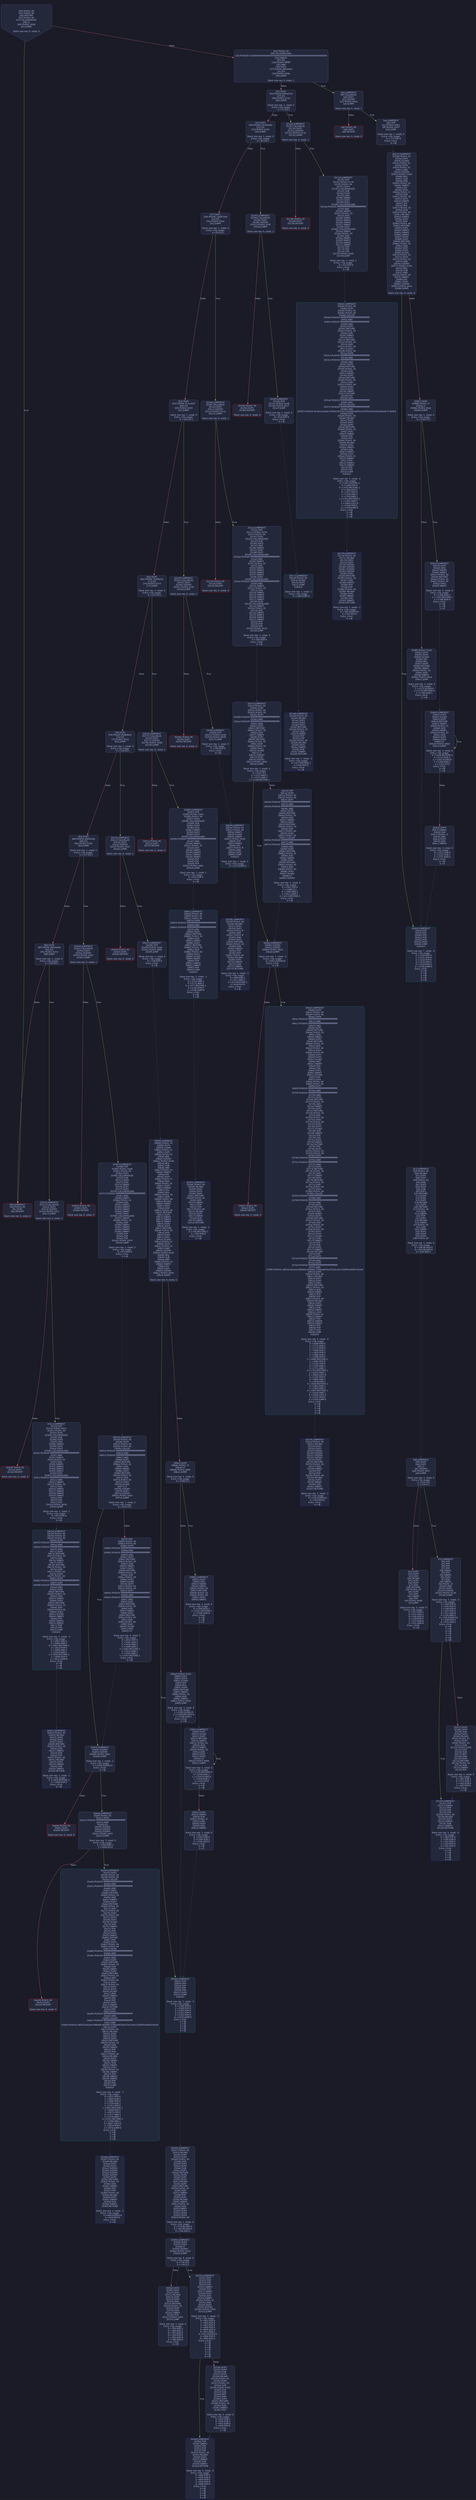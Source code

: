 digraph G {
    node [shape=box, style="filled, rounded", color="#565f89", fontcolor="#c0caf5", fontname="Helvetica", fillcolor="#24283b"];
    edge [color="#414868", fontcolor="#c0caf5", fontname="Helvetica"];
    bgcolor="#1a1b26";
    0 [ label = "[00] PUSH1 80
[02] PUSH1 40
[04] MSTORE
[05] PUSH1 04
[07] CALLDATASIZE
[08] LT
[09] PUSH2 0099
[0c] JUMPI

Stack size req: 0, sizeΔ: 0
" shape = invhouse]
    1 [ label = "[0d] PUSH1 00
[0f] CALLDATALOAD
[10] PUSH29 0100000000000000000000000000000000000000000000000000000000
[2e] SWAP1
[2f] DIV
[30] PUSH4 ffffffff
[35] AND
[36] DUP1
[37] PUSH4 06fdde03
[3c] EQ
[3d] PUSH2 009e
[40] JUMPI

Stack size req: 0, sizeΔ: 1
"]
    2 [ label = "[41] DUP1
[42] PUSH4 095ea7b3
[47] EQ
[48] PUSH2 012e
[4b] JUMPI

Stack size req: 1, sizeΔ: 0
Entry->Op usage:
	0->71:EQ:1
"]
    3 [ label = "[4c] DUP1
[4d] PUSH4 18160ddd
[52] EQ
[53] PUSH2 0193
[56] JUMPI

Stack size req: 1, sizeΔ: 0
Entry->Op usage:
	0->82:EQ:1
"]
    4 [ label = "[57] DUP1
[58] PUSH4 23b872dd
[5d] EQ
[5e] PUSH2 01be
[61] JUMPI

Stack size req: 1, sizeΔ: 0
Entry->Op usage:
	0->93:EQ:1
"]
    5 [ label = "[62] DUP1
[63] PUSH4 313ce567
[68] EQ
[69] PUSH2 0243
[6c] JUMPI

Stack size req: 1, sizeΔ: 0
Entry->Op usage:
	0->104:EQ:1
"]
    6 [ label = "[6d] DUP1
[6e] PUSH4 70a08231
[73] EQ
[74] PUSH2 0274
[77] JUMPI

Stack size req: 1, sizeΔ: 0
Entry->Op usage:
	0->115:EQ:1
"]
    7 [ label = "[78] DUP1
[79] PUSH4 95d89b41
[7e] EQ
[7f] PUSH2 02cb
[82] JUMPI

Stack size req: 1, sizeΔ: 0
Entry->Op usage:
	0->126:EQ:1
"]
    8 [ label = "[83] DUP1
[84] PUSH4 a9059cbb
[89] EQ
[8a] PUSH2 035b
[8d] JUMPI

Stack size req: 1, sizeΔ: 0
Entry->Op usage:
	0->137:EQ:1
"]
    9 [ label = "[8e] DUP1
[8f] PUSH4 dd62ed3e
[94] EQ
[95] PUSH2 03c0
[98] JUMPI

Stack size req: 1, sizeΔ: 0
Entry->Op usage:
	0->148:EQ:1
"]
    10 [ label = "[99] JUMPDEST
[9a] PUSH1 00
[9c] DUP1
[9d] REVERT

Stack size req: 0, sizeΔ: 0
" color = "red"]
    11 [ label = "[9e] JUMPDEST
[9f] CALLVALUE
[a0] DUP1
[a1] ISZERO
[a2] PUSH2 00aa
[a5] JUMPI

Stack size req: 0, sizeΔ: 1
"]
    12 [ label = "[a6] PUSH1 00
[a8] DUP1
[a9] REVERT

Stack size req: 0, sizeΔ: 0
" color = "red"]
    13 [ label = "[aa] JUMPDEST
[ab] POP
[ac] PUSH2 00b3
[af] PUSH2 0437
[b2] JUMP

Stack size req: 1, sizeΔ: 0
Entry->Op usage:
	0->171:POP:0
Entry->Exit:
	0->😵
"]
    14 [ label = "[b3] JUMPDEST
[b4] PUSH1 40
[b6] MLOAD
[b7] DUP1
[b8] DUP1
[b9] PUSH1 20
[bb] ADD
[bc] DUP3
[bd] DUP2
[be] SUB
[bf] DUP3
[c0] MSTORE
[c1] DUP4
[c2] DUP2
[c3] DUP2
[c4] MLOAD
[c5] DUP2
[c6] MSTORE
[c7] PUSH1 20
[c9] ADD
[ca] SWAP2
[cb] POP
[cc] DUP1
[cd] MLOAD
[ce] SWAP1
[cf] PUSH1 20
[d1] ADD
[d2] SWAP1
[d3] DUP1
[d4] DUP4
[d5] DUP4
[d6] PUSH1 00

Stack size req: 1, sizeΔ: 9
Entry->Op usage:
	0->196:MLOAD:0
	0->205:MLOAD:0
	0->209:ADD:1
"]
    15 [ label = "[d8] JUMPDEST
[d9] DUP4
[da] DUP2
[db] LT
[dc] ISZERO
[dd] PUSH2 00f3
[e0] JUMPI

Stack size req: 4, sizeΔ: 0
Entry->Op usage:
	0->219:LT:0
	3->219:LT:1
"]
    16 [ label = "[e1] DUP1
[e2] DUP3
[e3] ADD
[e4] MLOAD
[e5] DUP2
[e6] DUP5
[e7] ADD
[e8] MSTORE
[e9] PUSH1 20
[eb] DUP2
[ec] ADD
[ed] SWAP1
[ee] POP
[ef] PUSH2 00d8
[f2] JUMP

Stack size req: 3, sizeΔ: 0
Entry->Op usage:
	0->227:ADD:1
	0->231:ADD:1
	0->236:ADD:0
	0->238:POP:0
	1->227:ADD:0
	2->231:ADD:0
Entry->Exit:
	0->😵
"]
    17 [ label = "[f3] JUMPDEST
[f4] POP
[f5] POP
[f6] POP
[f7] POP
[f8] SWAP1
[f9] POP
[fa] SWAP1
[fb] DUP2
[fc] ADD
[fd] SWAP1
[fe] PUSH1 1f
[0100] AND
[0101] DUP1
[0102] ISZERO
[0103] PUSH2 0120
[0106] JUMPI

Stack size req: 7, sizeΔ: -5
Entry->Op usage:
	0->244:POP:0
	1->245:POP:0
	2->246:POP:0
	3->247:POP:0
	4->252:ADD:0
	4->256:AND:1
	4->258:ISZERO:0
	5->249:POP:0
	6->252:ADD:1
Entry->Exit:
	0->😵
	1->😵
	2->😵
	3->😵
	4->0
	5->😵
	6->😵
"]
    18 [ label = "[0107] DUP1
[0108] DUP3
[0109] SUB
[010a] DUP1
[010b] MLOAD
[010c] PUSH1 01
[010e] DUP4
[010f] PUSH1 20
[0111] SUB
[0112] PUSH2 0100
[0115] EXP
[0116] SUB
[0117] NOT
[0118] AND
[0119] DUP2
[011a] MSTORE
[011b] PUSH1 20
[011d] ADD
[011e] SWAP2
[011f] POP

Stack size req: 2, sizeΔ: 0
Entry->Op usage:
	0->265:SUB:1
	0->273:SUB:1
	1->265:SUB:0
	1->287:POP:0
Entry->Exit:
	1->😵
"]
    19 [ label = "[0120] JUMPDEST
[0121] POP
[0122] SWAP3
[0123] POP
[0124] POP
[0125] POP
[0126] PUSH1 40
[0128] MLOAD
[0129] DUP1
[012a] SWAP2
[012b] SUB
[012c] SWAP1
[012d] RETURN

Stack size req: 5, sizeΔ: -5
Entry->Op usage:
	0->289:POP:0
	1->299:SUB:0
	2->292:POP:0
	3->293:POP:0
	4->291:POP:0
Entry->Exit:
	0->😵
	1->😵
	2->😵
	3->😵
	4->😵
" color = "darkblue"]
    20 [ label = "[012e] JUMPDEST
[012f] CALLVALUE
[0130] DUP1
[0131] ISZERO
[0132] PUSH2 013a
[0135] JUMPI

Stack size req: 0, sizeΔ: 1
"]
    21 [ label = "[0136] PUSH1 00
[0138] DUP1
[0139] REVERT

Stack size req: 0, sizeΔ: 0
" color = "red"]
    22 [ label = "[013a] JUMPDEST
[013b] POP
[013c] PUSH2 0179
[013f] PUSH1 04
[0141] DUP1
[0142] CALLDATASIZE
[0143] SUB
[0144] DUP2
[0145] ADD
[0146] SWAP1
[0147] DUP1
[0148] DUP1
[0149] CALLDATALOAD
[014a] PUSH20 ffffffffffffffffffffffffffffffffffffffff
[015f] AND
[0160] SWAP1
[0161] PUSH1 20
[0163] ADD
[0164] SWAP1
[0165] SWAP3
[0166] SWAP2
[0167] SWAP1
[0168] DUP1
[0169] CALLDATALOAD
[016a] SWAP1
[016b] PUSH1 20
[016d] ADD
[016e] SWAP1
[016f] SWAP3
[0170] SWAP2
[0171] SWAP1
[0172] POP
[0173] POP
[0174] POP
[0175] PUSH2 04d5
[0178] JUMP

Stack size req: 1, sizeΔ: 2
Entry->Op usage:
	0->315:POP:0
Entry->Exit:
	0->😵
"]
    23 [ label = "[0179] JUMPDEST
[017a] PUSH1 40
[017c] MLOAD
[017d] DUP1
[017e] DUP3
[017f] ISZERO
[0180] ISZERO
[0181] ISZERO
[0182] ISZERO
[0183] DUP2
[0184] MSTORE
[0185] PUSH1 20
[0187] ADD
[0188] SWAP2
[0189] POP
[018a] POP
[018b] PUSH1 40
[018d] MLOAD
[018e] DUP1
[018f] SWAP2
[0190] SUB
[0191] SWAP1
[0192] RETURN

Stack size req: 1, sizeΔ: -1
Entry->Op usage:
	0->383:ISZERO:0
	0->393:POP:0
Entry->Exit:
	0->😵
" color = "darkblue"]
    24 [ label = "[0193] JUMPDEST
[0194] CALLVALUE
[0195] DUP1
[0196] ISZERO
[0197] PUSH2 019f
[019a] JUMPI

Stack size req: 0, sizeΔ: 1
"]
    25 [ label = "[019b] PUSH1 00
[019d] DUP1
[019e] REVERT

Stack size req: 0, sizeΔ: 0
" color = "red"]
    26 [ label = "[019f] JUMPDEST
[01a0] POP
[01a1] PUSH2 01a8
[01a4] PUSH2 05c7
[01a7] JUMP

Stack size req: 1, sizeΔ: 0
Entry->Op usage:
	0->416:POP:0
Entry->Exit:
	0->😵
"]
    27 [ label = "[01a8] JUMPDEST
[01a9] PUSH1 40
[01ab] MLOAD
[01ac] DUP1
[01ad] DUP3
[01ae] DUP2
[01af] MSTORE
[01b0] PUSH1 20
[01b2] ADD
[01b3] SWAP2
[01b4] POP
[01b5] POP
[01b6] PUSH1 40
[01b8] MLOAD
[01b9] DUP1
[01ba] SWAP2
[01bb] SUB
[01bc] SWAP1
[01bd] RETURN

Stack size req: 1, sizeΔ: -1
Entry->Op usage:
	0->431:MSTORE:1
	0->436:POP:0
Entry->Exit:
	0->😵
" color = "darkblue"]
    28 [ label = "[01be] JUMPDEST
[01bf] CALLVALUE
[01c0] DUP1
[01c1] ISZERO
[01c2] PUSH2 01ca
[01c5] JUMPI

Stack size req: 0, sizeΔ: 1
"]
    29 [ label = "[01c6] PUSH1 00
[01c8] DUP1
[01c9] REVERT

Stack size req: 0, sizeΔ: 0
" color = "red"]
    30 [ label = "[01ca] JUMPDEST
[01cb] POP
[01cc] PUSH2 0229
[01cf] PUSH1 04
[01d1] DUP1
[01d2] CALLDATASIZE
[01d3] SUB
[01d4] DUP2
[01d5] ADD
[01d6] SWAP1
[01d7] DUP1
[01d8] DUP1
[01d9] CALLDATALOAD
[01da] PUSH20 ffffffffffffffffffffffffffffffffffffffff
[01ef] AND
[01f0] SWAP1
[01f1] PUSH1 20
[01f3] ADD
[01f4] SWAP1
[01f5] SWAP3
[01f6] SWAP2
[01f7] SWAP1
[01f8] DUP1
[01f9] CALLDATALOAD
[01fa] PUSH20 ffffffffffffffffffffffffffffffffffffffff
[020f] AND
[0210] SWAP1
[0211] PUSH1 20
[0213] ADD
[0214] SWAP1
[0215] SWAP3
[0216] SWAP2
[0217] SWAP1
[0218] DUP1
[0219] CALLDATALOAD
[021a] SWAP1
[021b] PUSH1 20
[021d] ADD
[021e] SWAP1
[021f] SWAP3
[0220] SWAP2
[0221] SWAP1
[0222] POP
[0223] POP
[0224] POP
[0225] PUSH2 05cd
[0228] JUMP

Stack size req: 1, sizeΔ: 3
Entry->Op usage:
	0->459:POP:0
Entry->Exit:
	0->😵
"]
    31 [ label = "[0229] JUMPDEST
[022a] PUSH1 40
[022c] MLOAD
[022d] DUP1
[022e] DUP3
[022f] ISZERO
[0230] ISZERO
[0231] ISZERO
[0232] ISZERO
[0233] DUP2
[0234] MSTORE
[0235] PUSH1 20
[0237] ADD
[0238] SWAP2
[0239] POP
[023a] POP
[023b] PUSH1 40
[023d] MLOAD
[023e] DUP1
[023f] SWAP2
[0240] SUB
[0241] SWAP1
[0242] RETURN

Stack size req: 1, sizeΔ: -1
Entry->Op usage:
	0->559:ISZERO:0
	0->569:POP:0
Entry->Exit:
	0->😵
" color = "darkblue"]
    32 [ label = "[0243] JUMPDEST
[0244] CALLVALUE
[0245] DUP1
[0246] ISZERO
[0247] PUSH2 024f
[024a] JUMPI

Stack size req: 0, sizeΔ: 1
"]
    33 [ label = "[024b] PUSH1 00
[024d] DUP1
[024e] REVERT

Stack size req: 0, sizeΔ: 0
" color = "red"]
    34 [ label = "[024f] JUMPDEST
[0250] POP
[0251] PUSH2 0258
[0254] PUSH2 0839
[0257] JUMP

Stack size req: 1, sizeΔ: 0
Entry->Op usage:
	0->592:POP:0
Entry->Exit:
	0->😵
"]
    35 [ label = "[0258] JUMPDEST
[0259] PUSH1 40
[025b] MLOAD
[025c] DUP1
[025d] DUP3
[025e] PUSH1 ff
[0260] AND
[0261] PUSH1 ff
[0263] AND
[0264] DUP2
[0265] MSTORE
[0266] PUSH1 20
[0268] ADD
[0269] SWAP2
[026a] POP
[026b] POP
[026c] PUSH1 40
[026e] MLOAD
[026f] DUP1
[0270] SWAP2
[0271] SUB
[0272] SWAP1
[0273] RETURN

Stack size req: 1, sizeΔ: -1
Entry->Op usage:
	0->608:AND:1
	0->611:AND:1
	0->613:MSTORE:1
	0->618:POP:0
Entry->Exit:
	0->😵
" color = "darkblue"]
    36 [ label = "[0274] JUMPDEST
[0275] CALLVALUE
[0276] DUP1
[0277] ISZERO
[0278] PUSH2 0280
[027b] JUMPI

Stack size req: 0, sizeΔ: 1
"]
    37 [ label = "[027c] PUSH1 00
[027e] DUP1
[027f] REVERT

Stack size req: 0, sizeΔ: 0
" color = "red"]
    38 [ label = "[0280] JUMPDEST
[0281] POP
[0282] PUSH2 02b5
[0285] PUSH1 04
[0287] DUP1
[0288] CALLDATASIZE
[0289] SUB
[028a] DUP2
[028b] ADD
[028c] SWAP1
[028d] DUP1
[028e] DUP1
[028f] CALLDATALOAD
[0290] PUSH20 ffffffffffffffffffffffffffffffffffffffff
[02a5] AND
[02a6] SWAP1
[02a7] PUSH1 20
[02a9] ADD
[02aa] SWAP1
[02ab] SWAP3
[02ac] SWAP2
[02ad] SWAP1
[02ae] POP
[02af] POP
[02b0] POP
[02b1] PUSH2 084c
[02b4] JUMP

Stack size req: 1, sizeΔ: 1
Entry->Op usage:
	0->641:POP:0
Entry->Exit:
	0->😵
"]
    39 [ label = "[02b5] JUMPDEST
[02b6] PUSH1 40
[02b8] MLOAD
[02b9] DUP1
[02ba] DUP3
[02bb] DUP2
[02bc] MSTORE
[02bd] PUSH1 20
[02bf] ADD
[02c0] SWAP2
[02c1] POP
[02c2] POP
[02c3] PUSH1 40
[02c5] MLOAD
[02c6] DUP1
[02c7] SWAP2
[02c8] SUB
[02c9] SWAP1
[02ca] RETURN

Stack size req: 1, sizeΔ: -1
Entry->Op usage:
	0->700:MSTORE:1
	0->705:POP:0
Entry->Exit:
	0->😵
" color = "darkblue"]
    40 [ label = "[02cb] JUMPDEST
[02cc] CALLVALUE
[02cd] DUP1
[02ce] ISZERO
[02cf] PUSH2 02d7
[02d2] JUMPI

Stack size req: 0, sizeΔ: 1
"]
    41 [ label = "[02d3] PUSH1 00
[02d5] DUP1
[02d6] REVERT

Stack size req: 0, sizeΔ: 0
" color = "red"]
    42 [ label = "[02d7] JUMPDEST
[02d8] POP
[02d9] PUSH2 02e0
[02dc] PUSH2 0895
[02df] JUMP

Stack size req: 1, sizeΔ: 0
Entry->Op usage:
	0->728:POP:0
Entry->Exit:
	0->😵
"]
    43 [ label = "[02e0] JUMPDEST
[02e1] PUSH1 40
[02e3] MLOAD
[02e4] DUP1
[02e5] DUP1
[02e6] PUSH1 20
[02e8] ADD
[02e9] DUP3
[02ea] DUP2
[02eb] SUB
[02ec] DUP3
[02ed] MSTORE
[02ee] DUP4
[02ef] DUP2
[02f0] DUP2
[02f1] MLOAD
[02f2] DUP2
[02f3] MSTORE
[02f4] PUSH1 20
[02f6] ADD
[02f7] SWAP2
[02f8] POP
[02f9] DUP1
[02fa] MLOAD
[02fb] SWAP1
[02fc] PUSH1 20
[02fe] ADD
[02ff] SWAP1
[0300] DUP1
[0301] DUP4
[0302] DUP4
[0303] PUSH1 00

Stack size req: 1, sizeΔ: 9
Entry->Op usage:
	0->753:MLOAD:0
	0->762:MLOAD:0
	0->766:ADD:1
"]
    44 [ label = "[0305] JUMPDEST
[0306] DUP4
[0307] DUP2
[0308] LT
[0309] ISZERO
[030a] PUSH2 0320
[030d] JUMPI

Stack size req: 4, sizeΔ: 0
Entry->Op usage:
	0->776:LT:0
	3->776:LT:1
"]
    45 [ label = "[030e] DUP1
[030f] DUP3
[0310] ADD
[0311] MLOAD
[0312] DUP2
[0313] DUP5
[0314] ADD
[0315] MSTORE
[0316] PUSH1 20
[0318] DUP2
[0319] ADD
[031a] SWAP1
[031b] POP
[031c] PUSH2 0305
[031f] JUMP

Stack size req: 3, sizeΔ: 0
Entry->Op usage:
	0->784:ADD:1
	0->788:ADD:1
	0->793:ADD:0
	0->795:POP:0
	1->784:ADD:0
	2->788:ADD:0
Entry->Exit:
	0->😵
"]
    46 [ label = "[0320] JUMPDEST
[0321] POP
[0322] POP
[0323] POP
[0324] POP
[0325] SWAP1
[0326] POP
[0327] SWAP1
[0328] DUP2
[0329] ADD
[032a] SWAP1
[032b] PUSH1 1f
[032d] AND
[032e] DUP1
[032f] ISZERO
[0330] PUSH2 034d
[0333] JUMPI

Stack size req: 7, sizeΔ: -5
Entry->Op usage:
	0->801:POP:0
	1->802:POP:0
	2->803:POP:0
	3->804:POP:0
	4->809:ADD:0
	4->813:AND:1
	4->815:ISZERO:0
	5->806:POP:0
	6->809:ADD:1
Entry->Exit:
	0->😵
	1->😵
	2->😵
	3->😵
	4->0
	5->😵
	6->😵
"]
    47 [ label = "[0334] DUP1
[0335] DUP3
[0336] SUB
[0337] DUP1
[0338] MLOAD
[0339] PUSH1 01
[033b] DUP4
[033c] PUSH1 20
[033e] SUB
[033f] PUSH2 0100
[0342] EXP
[0343] SUB
[0344] NOT
[0345] AND
[0346] DUP2
[0347] MSTORE
[0348] PUSH1 20
[034a] ADD
[034b] SWAP2
[034c] POP

Stack size req: 2, sizeΔ: 0
Entry->Op usage:
	0->822:SUB:1
	0->830:SUB:1
	1->822:SUB:0
	1->844:POP:0
Entry->Exit:
	1->😵
"]
    48 [ label = "[034d] JUMPDEST
[034e] POP
[034f] SWAP3
[0350] POP
[0351] POP
[0352] POP
[0353] PUSH1 40
[0355] MLOAD
[0356] DUP1
[0357] SWAP2
[0358] SUB
[0359] SWAP1
[035a] RETURN

Stack size req: 5, sizeΔ: -5
Entry->Op usage:
	0->846:POP:0
	1->856:SUB:0
	2->849:POP:0
	3->850:POP:0
	4->848:POP:0
Entry->Exit:
	0->😵
	1->😵
	2->😵
	3->😵
	4->😵
" color = "darkblue"]
    49 [ label = "[035b] JUMPDEST
[035c] CALLVALUE
[035d] DUP1
[035e] ISZERO
[035f] PUSH2 0367
[0362] JUMPI

Stack size req: 0, sizeΔ: 1
"]
    50 [ label = "[0363] PUSH1 00
[0365] DUP1
[0366] REVERT

Stack size req: 0, sizeΔ: 0
" color = "red"]
    51 [ label = "[0367] JUMPDEST
[0368] POP
[0369] PUSH2 03a6
[036c] PUSH1 04
[036e] DUP1
[036f] CALLDATASIZE
[0370] SUB
[0371] DUP2
[0372] ADD
[0373] SWAP1
[0374] DUP1
[0375] DUP1
[0376] CALLDATALOAD
[0377] PUSH20 ffffffffffffffffffffffffffffffffffffffff
[038c] AND
[038d] SWAP1
[038e] PUSH1 20
[0390] ADD
[0391] SWAP1
[0392] SWAP3
[0393] SWAP2
[0394] SWAP1
[0395] DUP1
[0396] CALLDATALOAD
[0397] SWAP1
[0398] PUSH1 20
[039a] ADD
[039b] SWAP1
[039c] SWAP3
[039d] SWAP2
[039e] SWAP1
[039f] POP
[03a0] POP
[03a1] POP
[03a2] PUSH2 0933
[03a5] JUMP

Stack size req: 1, sizeΔ: 2
Entry->Op usage:
	0->872:POP:0
Entry->Exit:
	0->😵
"]
    52 [ label = "[03a6] JUMPDEST
[03a7] PUSH1 40
[03a9] MLOAD
[03aa] DUP1
[03ab] DUP3
[03ac] ISZERO
[03ad] ISZERO
[03ae] ISZERO
[03af] ISZERO
[03b0] DUP2
[03b1] MSTORE
[03b2] PUSH1 20
[03b4] ADD
[03b5] SWAP2
[03b6] POP
[03b7] POP
[03b8] PUSH1 40
[03ba] MLOAD
[03bb] DUP1
[03bc] SWAP2
[03bd] SUB
[03be] SWAP1
[03bf] RETURN

Stack size req: 1, sizeΔ: -1
Entry->Op usage:
	0->940:ISZERO:0
	0->950:POP:0
Entry->Exit:
	0->😵
" color = "darkblue"]
    53 [ label = "[03c0] JUMPDEST
[03c1] CALLVALUE
[03c2] DUP1
[03c3] ISZERO
[03c4] PUSH2 03cc
[03c7] JUMPI

Stack size req: 0, sizeΔ: 1
"]
    54 [ label = "[03c8] PUSH1 00
[03ca] DUP1
[03cb] REVERT

Stack size req: 0, sizeΔ: 0
" color = "red"]
    55 [ label = "[03cc] JUMPDEST
[03cd] POP
[03ce] PUSH2 0421
[03d1] PUSH1 04
[03d3] DUP1
[03d4] CALLDATASIZE
[03d5] SUB
[03d6] DUP2
[03d7] ADD
[03d8] SWAP1
[03d9] DUP1
[03da] DUP1
[03db] CALLDATALOAD
[03dc] PUSH20 ffffffffffffffffffffffffffffffffffffffff
[03f1] AND
[03f2] SWAP1
[03f3] PUSH1 20
[03f5] ADD
[03f6] SWAP1
[03f7] SWAP3
[03f8] SWAP2
[03f9] SWAP1
[03fa] DUP1
[03fb] CALLDATALOAD
[03fc] PUSH20 ffffffffffffffffffffffffffffffffffffffff
[0411] AND
[0412] SWAP1
[0413] PUSH1 20
[0415] ADD
[0416] SWAP1
[0417] SWAP3
[0418] SWAP2
[0419] SWAP1
[041a] POP
[041b] POP
[041c] POP
[041d] PUSH2 0b3d
[0420] JUMP

Stack size req: 1, sizeΔ: 2
Entry->Op usage:
	0->973:POP:0
Entry->Exit:
	0->😵
"]
    56 [ label = "[0421] JUMPDEST
[0422] PUSH1 40
[0424] MLOAD
[0425] DUP1
[0426] DUP3
[0427] DUP2
[0428] MSTORE
[0429] PUSH1 20
[042b] ADD
[042c] SWAP2
[042d] POP
[042e] POP
[042f] PUSH1 40
[0431] MLOAD
[0432] DUP1
[0433] SWAP2
[0434] SUB
[0435] SWAP1
[0436] RETURN

Stack size req: 1, sizeΔ: -1
Entry->Op usage:
	0->1064:MSTORE:1
	0->1069:POP:0
Entry->Exit:
	0->😵
" color = "darkblue"]
    57 [ label = "[0437] JUMPDEST
[0438] PUSH1 01
[043a] DUP1
[043b] SLOAD
[043c] PUSH1 01
[043e] DUP2
[043f] PUSH1 01
[0441] AND
[0442] ISZERO
[0443] PUSH2 0100
[0446] MUL
[0447] SUB
[0448] AND
[0449] PUSH1 02
[044b] SWAP1
[044c] DIV
[044d] DUP1
[044e] PUSH1 1f
[0450] ADD
[0451] PUSH1 20
[0453] DUP1
[0454] SWAP2
[0455] DIV
[0456] MUL
[0457] PUSH1 20
[0459] ADD
[045a] PUSH1 40
[045c] MLOAD
[045d] SWAP1
[045e] DUP2
[045f] ADD
[0460] PUSH1 40
[0462] MSTORE
[0463] DUP1
[0464] SWAP3
[0465] SWAP2
[0466] SWAP1
[0467] DUP2
[0468] DUP2
[0469] MSTORE
[046a] PUSH1 20
[046c] ADD
[046d] DUP3
[046e] DUP1
[046f] SLOAD
[0470] PUSH1 01
[0472] DUP2
[0473] PUSH1 01
[0475] AND
[0476] ISZERO
[0477] PUSH2 0100
[047a] MUL
[047b] SUB
[047c] AND
[047d] PUSH1 02
[047f] SWAP1
[0480] DIV
[0481] DUP1
[0482] ISZERO
[0483] PUSH2 04cd
[0486] JUMPI

Stack size req: 0, sizeΔ: 6
"]
    58 [ label = "[0487] DUP1
[0488] PUSH1 1f
[048a] LT
[048b] PUSH2 04a2
[048e] JUMPI

Stack size req: 1, sizeΔ: 0
Entry->Op usage:
	0->1162:LT:1
"]
    59 [ label = "[048f] PUSH2 0100
[0492] DUP1
[0493] DUP4
[0494] SLOAD
[0495] DIV
[0496] MUL
[0497] DUP4
[0498] MSTORE
[0499] SWAP2
[049a] PUSH1 20
[049c] ADD
[049d] SWAP2
[049e] PUSH2 04cd
[04a1] JUMP

Stack size req: 3, sizeΔ: 0
Entry->Op usage:
	1->1172:SLOAD:0
	2->1176:MSTORE:0
	2->1180:ADD:1
Entry->Exit:
	2->😵
"]
    60 [ label = "[04a2] JUMPDEST
[04a3] DUP3
[04a4] ADD
[04a5] SWAP2
[04a6] SWAP1
[04a7] PUSH1 00
[04a9] MSTORE
[04aa] PUSH1 20
[04ac] PUSH1 00
[04ae] SHA3
[04af] SWAP1

Stack size req: 3, sizeΔ: 0
Entry->Op usage:
	0->1188:ADD:1
	1->1193:MSTORE:1
	2->1188:ADD:0
Entry->Exit:
	0->😵
	1->😵
	2->0
"]
    61 [ label = "[04b0] JUMPDEST
[04b1] DUP2
[04b2] SLOAD
[04b3] DUP2
[04b4] MSTORE
[04b5] SWAP1
[04b6] PUSH1 01
[04b8] ADD
[04b9] SWAP1
[04ba] PUSH1 20
[04bc] ADD
[04bd] DUP1
[04be] DUP4
[04bf] GT
[04c0] PUSH2 04b0
[04c3] JUMPI

Stack size req: 3, sizeΔ: 0
Entry->Op usage:
	0->1204:MSTORE:0
	0->1212:ADD:1
	1->1202:SLOAD:0
	1->1208:ADD:1
	2->1215:GT:0
Entry->Exit:
	0->😵
	1->😵
"]
    62 [ label = "[04c4] DUP3
[04c5] SWAP1
[04c6] SUB
[04c7] PUSH1 1f
[04c9] AND
[04ca] DUP3
[04cb] ADD
[04cc] SWAP2

Stack size req: 3, sizeΔ: 0
Entry->Op usage:
	0->1222:SUB:0
	2->1222:SUB:1
	2->1227:ADD:0
Entry->Exit:
	0->😵
	2->0
"]
    63 [ label = "[04cd] JUMPDEST
[04ce] POP
[04cf] POP
[04d0] POP
[04d1] POP
[04d2] POP
[04d3] DUP2
[04d4] JUMP
Indirect!

Stack size req: 7, sizeΔ: -5
Entry->Op usage:
	0->1230:POP:0
	1->1231:POP:0
	2->1232:POP:0
	3->1233:POP:0
	4->1234:POP:0
	6->1236:JUMP:0
Entry->Exit:
	0->😵
	1->😵
	2->😵
	3->😵
	4->😵
" color = "teal"]
    64 [ label = "[04d5] JUMPDEST
[04d6] PUSH1 00
[04d8] DUP2
[04d9] PUSH1 05
[04db] PUSH1 00
[04dd] CALLER
[04de] PUSH20 ffffffffffffffffffffffffffffffffffffffff
[04f3] AND
[04f4] PUSH20 ffffffffffffffffffffffffffffffffffffffff
[0509] AND
[050a] DUP2
[050b] MSTORE
[050c] PUSH1 20
[050e] ADD
[050f] SWAP1
[0510] DUP2
[0511] MSTORE
[0512] PUSH1 20
[0514] ADD
[0515] PUSH1 00
[0517] SHA3
[0518] PUSH1 00
[051a] DUP6
[051b] PUSH20 ffffffffffffffffffffffffffffffffffffffff
[0530] AND
[0531] PUSH20 ffffffffffffffffffffffffffffffffffffffff
[0546] AND
[0547] DUP2
[0548] MSTORE
[0549] PUSH1 20
[054b] ADD
[054c] SWAP1
[054d] DUP2
[054e] MSTORE
[054f] PUSH1 20
[0551] ADD
[0552] PUSH1 00
[0554] SHA3
[0555] DUP2
[0556] SWAP1
[0557] SSTORE
[0558] POP
[0559] DUP3
[055a] PUSH20 ffffffffffffffffffffffffffffffffffffffff
[056f] AND
[0570] CALLER
[0571] PUSH20 ffffffffffffffffffffffffffffffffffffffff
[0586] AND
[0587] PUSH32 8c5be1e5ebec7d5bd14f71427d1e84f3dd0314c0f7b2291e5b200ac8c7c3b925
[05a8] DUP5
[05a9] PUSH1 40
[05ab] MLOAD
[05ac] DUP1
[05ad] DUP3
[05ae] DUP2
[05af] MSTORE
[05b0] PUSH1 20
[05b2] ADD
[05b3] SWAP2
[05b4] POP
[05b5] POP
[05b6] PUSH1 40
[05b8] MLOAD
[05b9] DUP1
[05ba] SWAP2
[05bb] SUB
[05bc] SWAP1
[05bd] LOG3
[05be] PUSH1 01
[05c0] SWAP1
[05c1] POP
[05c2] SWAP3
[05c3] SWAP2
[05c4] POP
[05c5] POP
[05c6] JUMP
Indirect!

Stack size req: 3, sizeΔ: -2
Entry->Op usage:
	0->1367:SSTORE:1
	0->1368:POP:0
	0->1455:MSTORE:1
	0->1460:POP:0
	0->1477:POP:0
	1->1328:AND:1
	1->1350:AND:1
	1->1352:MSTORE:1
	1->1391:AND:1
	1->1469:LOG3:4
	1->1476:POP:0
	2->1478:JUMP:0
Entry->Exit:
	0->😵
	1->😵
	2->😵
" color = "teal"]
    65 [ label = "[05c7] JUMPDEST
[05c8] PUSH1 00
[05ca] SLOAD
[05cb] DUP2
[05cc] JUMP
Indirect!

Stack size req: 1, sizeΔ: 1
Entry->Op usage:
	0->1484:JUMP:0
" color = "teal"]
    66 [ label = "[05cd] JUMPDEST
[05ce] PUSH1 00
[05d0] DUP2
[05d1] PUSH1 04
[05d3] PUSH1 00
[05d5] DUP7
[05d6] PUSH20 ffffffffffffffffffffffffffffffffffffffff
[05eb] AND
[05ec] PUSH20 ffffffffffffffffffffffffffffffffffffffff
[0601] AND
[0602] DUP2
[0603] MSTORE
[0604] PUSH1 20
[0606] ADD
[0607] SWAP1
[0608] DUP2
[0609] MSTORE
[060a] PUSH1 20
[060c] ADD
[060d] PUSH1 00
[060f] SHA3
[0610] SLOAD
[0611] LT
[0612] ISZERO
[0613] DUP1
[0614] ISZERO
[0615] PUSH2 069a
[0618] JUMPI

Stack size req: 3, sizeΔ: 2
Entry->Op usage:
	0->1553:LT:1
	2->1515:AND:1
	2->1537:AND:1
	2->1539:MSTORE:1
"]
    67 [ label = "[0619] POP
[061a] DUP2
[061b] PUSH1 05
[061d] PUSH1 00
[061f] DUP7
[0620] PUSH20 ffffffffffffffffffffffffffffffffffffffff
[0635] AND
[0636] PUSH20 ffffffffffffffffffffffffffffffffffffffff
[064b] AND
[064c] DUP2
[064d] MSTORE
[064e] PUSH1 20
[0650] ADD
[0651] SWAP1
[0652] DUP2
[0653] MSTORE
[0654] PUSH1 20
[0656] ADD
[0657] PUSH1 00
[0659] SHA3
[065a] PUSH1 00
[065c] CALLER
[065d] PUSH20 ffffffffffffffffffffffffffffffffffffffff
[0672] AND
[0673] PUSH20 ffffffffffffffffffffffffffffffffffffffff
[0688] AND
[0689] DUP2
[068a] MSTORE
[068b] PUSH1 20
[068d] ADD
[068e] SWAP1
[068f] DUP2
[0690] MSTORE
[0691] PUSH1 20
[0693] ADD
[0694] PUSH1 00
[0696] SHA3
[0697] SLOAD
[0698] LT
[0699] ISZERO

Stack size req: 5, sizeΔ: 0
Entry->Op usage:
	0->1561:POP:0
	2->1688:LT:1
	4->1589:AND:1
	4->1611:AND:1
	4->1613:MSTORE:1
Entry->Exit:
	0->😵
"]
    68 [ label = "[069a] JUMPDEST
[069b] ISZERO
[069c] ISZERO
[069d] PUSH2 06a5
[06a0] JUMPI

Stack size req: 1, sizeΔ: -1
Entry->Op usage:
	0->1691:ISZERO:0
Entry->Exit:
	0->😵
"]
    69 [ label = "[06a1] PUSH1 00
[06a3] DUP1
[06a4] REVERT

Stack size req: 0, sizeΔ: 0
" color = "red"]
    70 [ label = "[06a5] JUMPDEST
[06a6] DUP2
[06a7] PUSH1 04
[06a9] PUSH1 00
[06ab] DUP6
[06ac] PUSH20 ffffffffffffffffffffffffffffffffffffffff
[06c1] AND
[06c2] PUSH20 ffffffffffffffffffffffffffffffffffffffff
[06d7] AND
[06d8] DUP2
[06d9] MSTORE
[06da] PUSH1 20
[06dc] ADD
[06dd] SWAP1
[06de] DUP2
[06df] MSTORE
[06e0] PUSH1 20
[06e2] ADD
[06e3] PUSH1 00
[06e5] SHA3
[06e6] PUSH1 00
[06e8] DUP3
[06e9] DUP3
[06ea] SLOAD
[06eb] ADD
[06ec] SWAP3
[06ed] POP
[06ee] POP
[06ef] DUP2
[06f0] SWAP1
[06f1] SSTORE
[06f2] POP
[06f3] DUP2
[06f4] PUSH1 04
[06f6] PUSH1 00
[06f8] DUP7
[06f9] PUSH20 ffffffffffffffffffffffffffffffffffffffff
[070e] AND
[070f] PUSH20 ffffffffffffffffffffffffffffffffffffffff
[0724] AND
[0725] DUP2
[0726] MSTORE
[0727] PUSH1 20
[0729] ADD
[072a] SWAP1
[072b] DUP2
[072c] MSTORE
[072d] PUSH1 20
[072f] ADD
[0730] PUSH1 00
[0732] SHA3
[0733] PUSH1 00
[0735] DUP3
[0736] DUP3
[0737] SLOAD
[0738] SUB
[0739] SWAP3
[073a] POP
[073b] POP
[073c] DUP2
[073d] SWAP1
[073e] SSTORE
[073f] POP
[0740] DUP2
[0741] PUSH1 05
[0743] PUSH1 00
[0745] DUP7
[0746] PUSH20 ffffffffffffffffffffffffffffffffffffffff
[075b] AND
[075c] PUSH20 ffffffffffffffffffffffffffffffffffffffff
[0771] AND
[0772] DUP2
[0773] MSTORE
[0774] PUSH1 20
[0776] ADD
[0777] SWAP1
[0778] DUP2
[0779] MSTORE
[077a] PUSH1 20
[077c] ADD
[077d] PUSH1 00
[077f] SHA3
[0780] PUSH1 00
[0782] CALLER
[0783] PUSH20 ffffffffffffffffffffffffffffffffffffffff
[0798] AND
[0799] PUSH20 ffffffffffffffffffffffffffffffffffffffff
[07ae] AND
[07af] DUP2
[07b0] MSTORE
[07b1] PUSH1 20
[07b3] ADD
[07b4] SWAP1
[07b5] DUP2
[07b6] MSTORE
[07b7] PUSH1 20
[07b9] ADD
[07ba] PUSH1 00
[07bc] SHA3
[07bd] PUSH1 00
[07bf] DUP3
[07c0] DUP3
[07c1] SLOAD
[07c2] SUB
[07c3] SWAP3
[07c4] POP
[07c5] POP
[07c6] DUP2
[07c7] SWAP1
[07c8] SSTORE
[07c9] POP
[07ca] DUP3
[07cb] PUSH20 ffffffffffffffffffffffffffffffffffffffff
[07e0] AND
[07e1] DUP5
[07e2] PUSH20 ffffffffffffffffffffffffffffffffffffffff
[07f7] AND
[07f8] PUSH32 ddf252ad1be2c89b69c2b068fc378daa952ba7f163c4a11628f55a4df523b3ef
[0819] DUP5
[081a] PUSH1 40
[081c] MLOAD
[081d] DUP1
[081e] DUP3
[081f] DUP2
[0820] MSTORE
[0821] PUSH1 20
[0823] ADD
[0824] SWAP2
[0825] POP
[0826] POP
[0827] PUSH1 40
[0829] MLOAD
[082a] DUP1
[082b] SWAP2
[082c] SUB
[082d] SWAP1
[082e] LOG3
[082f] PUSH1 01
[0831] SWAP1
[0832] POP
[0833] SWAP4
[0834] SWAP3
[0835] POP
[0836] POP
[0837] POP
[0838] JUMP
Indirect!

Stack size req: 5, sizeΔ: -4
Entry->Op usage:
	0->2098:POP:0
	1->1771:ADD:1
	1->1773:POP:0
	1->1848:SUB:1
	1->1850:POP:0
	1->1986:SUB:1
	1->1988:POP:0
	1->2080:MSTORE:1
	1->2085:POP:0
	1->2102:POP:0
	2->1729:AND:1
	2->1751:AND:1
	2->1753:MSTORE:1
	2->2016:AND:1
	2->2094:LOG3:4
	2->2103:POP:0
	3->1806:AND:1
	3->1828:AND:1
	3->1830:MSTORE:1
	3->1883:AND:1
	3->1905:AND:1
	3->1907:MSTORE:1
	3->2039:AND:1
	3->2094:LOG3:3
	3->2101:POP:0
	4->2104:JUMP:0
Entry->Exit:
	0->😵
	1->😵
	2->😵
	3->😵
	4->😵
" color = "teal"]
    71 [ label = "[0839] JUMPDEST
[083a] PUSH1 02
[083c] PUSH1 00
[083e] SWAP1
[083f] SLOAD
[0840] SWAP1
[0841] PUSH2 0100
[0844] EXP
[0845] SWAP1
[0846] DIV
[0847] PUSH1 ff
[0849] AND
[084a] DUP2
[084b] JUMP
Indirect!

Stack size req: 1, sizeΔ: 1
Entry->Op usage:
	0->2123:JUMP:0
" color = "teal"]
    72 [ label = "[084c] JUMPDEST
[084d] PUSH1 00
[084f] PUSH1 04
[0851] PUSH1 00
[0853] DUP4
[0854] PUSH20 ffffffffffffffffffffffffffffffffffffffff
[0869] AND
[086a] PUSH20 ffffffffffffffffffffffffffffffffffffffff
[087f] AND
[0880] DUP2
[0881] MSTORE
[0882] PUSH1 20
[0884] ADD
[0885] SWAP1
[0886] DUP2
[0887] MSTORE
[0888] PUSH1 20
[088a] ADD
[088b] PUSH1 00
[088d] SHA3
[088e] SLOAD
[088f] SWAP1
[0890] POP
[0891] SWAP2
[0892] SWAP1
[0893] POP
[0894] JUMP
Indirect!

Stack size req: 2, sizeΔ: -1
Entry->Op usage:
	0->2153:AND:1
	0->2175:AND:1
	0->2177:MSTORE:1
	0->2195:POP:0
	1->2196:JUMP:0
Entry->Exit:
	0->😵
	1->😵
" color = "teal"]
    73 [ label = "[0895] JUMPDEST
[0896] PUSH1 03
[0898] DUP1
[0899] SLOAD
[089a] PUSH1 01
[089c] DUP2
[089d] PUSH1 01
[089f] AND
[08a0] ISZERO
[08a1] PUSH2 0100
[08a4] MUL
[08a5] SUB
[08a6] AND
[08a7] PUSH1 02
[08a9] SWAP1
[08aa] DIV
[08ab] DUP1
[08ac] PUSH1 1f
[08ae] ADD
[08af] PUSH1 20
[08b1] DUP1
[08b2] SWAP2
[08b3] DIV
[08b4] MUL
[08b5] PUSH1 20
[08b7] ADD
[08b8] PUSH1 40
[08ba] MLOAD
[08bb] SWAP1
[08bc] DUP2
[08bd] ADD
[08be] PUSH1 40
[08c0] MSTORE
[08c1] DUP1
[08c2] SWAP3
[08c3] SWAP2
[08c4] SWAP1
[08c5] DUP2
[08c6] DUP2
[08c7] MSTORE
[08c8] PUSH1 20
[08ca] ADD
[08cb] DUP3
[08cc] DUP1
[08cd] SLOAD
[08ce] PUSH1 01
[08d0] DUP2
[08d1] PUSH1 01
[08d3] AND
[08d4] ISZERO
[08d5] PUSH2 0100
[08d8] MUL
[08d9] SUB
[08da] AND
[08db] PUSH1 02
[08dd] SWAP1
[08de] DIV
[08df] DUP1
[08e0] ISZERO
[08e1] PUSH2 092b
[08e4] JUMPI

Stack size req: 0, sizeΔ: 6
"]
    74 [ label = "[08e5] DUP1
[08e6] PUSH1 1f
[08e8] LT
[08e9] PUSH2 0900
[08ec] JUMPI

Stack size req: 1, sizeΔ: 0
Entry->Op usage:
	0->2280:LT:1
"]
    75 [ label = "[08ed] PUSH2 0100
[08f0] DUP1
[08f1] DUP4
[08f2] SLOAD
[08f3] DIV
[08f4] MUL
[08f5] DUP4
[08f6] MSTORE
[08f7] SWAP2
[08f8] PUSH1 20
[08fa] ADD
[08fb] SWAP2
[08fc] PUSH2 092b
[08ff] JUMP

Stack size req: 3, sizeΔ: 0
Entry->Op usage:
	1->2290:SLOAD:0
	2->2294:MSTORE:0
	2->2298:ADD:1
Entry->Exit:
	2->😵
"]
    76 [ label = "[0900] JUMPDEST
[0901] DUP3
[0902] ADD
[0903] SWAP2
[0904] SWAP1
[0905] PUSH1 00
[0907] MSTORE
[0908] PUSH1 20
[090a] PUSH1 00
[090c] SHA3
[090d] SWAP1

Stack size req: 3, sizeΔ: 0
Entry->Op usage:
	0->2306:ADD:1
	1->2311:MSTORE:1
	2->2306:ADD:0
Entry->Exit:
	0->😵
	1->😵
	2->0
"]
    77 [ label = "[090e] JUMPDEST
[090f] DUP2
[0910] SLOAD
[0911] DUP2
[0912] MSTORE
[0913] SWAP1
[0914] PUSH1 01
[0916] ADD
[0917] SWAP1
[0918] PUSH1 20
[091a] ADD
[091b] DUP1
[091c] DUP4
[091d] GT
[091e] PUSH2 090e
[0921] JUMPI

Stack size req: 3, sizeΔ: 0
Entry->Op usage:
	0->2322:MSTORE:0
	0->2330:ADD:1
	1->2320:SLOAD:0
	1->2326:ADD:1
	2->2333:GT:0
Entry->Exit:
	0->😵
	1->😵
"]
    78 [ label = "[0922] DUP3
[0923] SWAP1
[0924] SUB
[0925] PUSH1 1f
[0927] AND
[0928] DUP3
[0929] ADD
[092a] SWAP2

Stack size req: 3, sizeΔ: 0
Entry->Op usage:
	0->2340:SUB:0
	2->2340:SUB:1
	2->2345:ADD:0
Entry->Exit:
	0->😵
	2->0
"]
    79 [ label = "[092b] JUMPDEST
[092c] POP
[092d] POP
[092e] POP
[092f] POP
[0930] POP
[0931] DUP2
[0932] JUMP
Indirect!

Stack size req: 7, sizeΔ: -5
Entry->Op usage:
	0->2348:POP:0
	1->2349:POP:0
	2->2350:POP:0
	3->2351:POP:0
	4->2352:POP:0
	6->2354:JUMP:0
Entry->Exit:
	0->😵
	1->😵
	2->😵
	3->😵
	4->😵
" color = "teal"]
    80 [ label = "[0933] JUMPDEST
[0934] PUSH1 00
[0936] DUP2
[0937] PUSH1 04
[0939] PUSH1 00
[093b] CALLER
[093c] PUSH20 ffffffffffffffffffffffffffffffffffffffff
[0951] AND
[0952] PUSH20 ffffffffffffffffffffffffffffffffffffffff
[0967] AND
[0968] DUP2
[0969] MSTORE
[096a] PUSH1 20
[096c] ADD
[096d] SWAP1
[096e] DUP2
[096f] MSTORE
[0970] PUSH1 20
[0972] ADD
[0973] PUSH1 00
[0975] SHA3
[0976] SLOAD
[0977] LT
[0978] ISZERO
[0979] DUP1
[097a] ISZERO
[097b] PUSH2 0a03
[097e] JUMPI

Stack size req: 1, sizeΔ: 2
Entry->Op usage:
	0->2423:LT:1
"]
    81 [ label = "[097f] POP
[0980] PUSH1 04
[0982] PUSH1 00
[0984] DUP5
[0985] PUSH20 ffffffffffffffffffffffffffffffffffffffff
[099a] AND
[099b] PUSH20 ffffffffffffffffffffffffffffffffffffffff
[09b0] AND
[09b1] DUP2
[09b2] MSTORE
[09b3] PUSH1 20
[09b5] ADD
[09b6] SWAP1
[09b7] DUP2
[09b8] MSTORE
[09b9] PUSH1 20
[09bb] ADD
[09bc] PUSH1 00
[09be] SHA3
[09bf] SLOAD
[09c0] DUP3
[09c1] PUSH1 04
[09c3] PUSH1 00
[09c5] DUP7
[09c6] PUSH20 ffffffffffffffffffffffffffffffffffffffff
[09db] AND
[09dc] PUSH20 ffffffffffffffffffffffffffffffffffffffff
[09f1] AND
[09f2] DUP2
[09f3] MSTORE
[09f4] PUSH1 20
[09f6] ADD
[09f7] SWAP1
[09f8] DUP2
[09f9] MSTORE
[09fa] PUSH1 20
[09fc] ADD
[09fd] PUSH1 00
[09ff] SHA3
[0a00] SLOAD
[0a01] ADD
[0a02] GT

Stack size req: 4, sizeΔ: 0
Entry->Op usage:
	0->2431:POP:0
	2->2561:ADD:1
	3->2458:AND:1
	3->2480:AND:1
	3->2482:MSTORE:1
	3->2523:AND:1
	3->2545:AND:1
	3->2547:MSTORE:1
Entry->Exit:
	0->😵
"]
    82 [ label = "[0a03] JUMPDEST
[0a04] ISZERO
[0a05] ISZERO
[0a06] PUSH2 0a0e
[0a09] JUMPI

Stack size req: 1, sizeΔ: -1
Entry->Op usage:
	0->2564:ISZERO:0
Entry->Exit:
	0->😵
"]
    83 [ label = "[0a0a] PUSH1 00
[0a0c] DUP1
[0a0d] REVERT

Stack size req: 0, sizeΔ: 0
" color = "red"]
    84 [ label = "[0a0e] JUMPDEST
[0a0f] PUSH1 00
[0a11] DUP4
[0a12] PUSH20 ffffffffffffffffffffffffffffffffffffffff
[0a27] AND
[0a28] EQ
[0a29] ISZERO
[0a2a] ISZERO
[0a2b] ISZERO
[0a2c] PUSH2 0a34
[0a2f] JUMPI

Stack size req: 3, sizeΔ: 0
Entry->Op usage:
	2->2599:AND:1
	2->2600:EQ:0
"]
    85 [ label = "[0a30] PUSH1 00
[0a32] DUP1
[0a33] REVERT

Stack size req: 0, sizeΔ: 0
" color = "red"]
    86 [ label = "[0a34] JUMPDEST
[0a35] DUP2
[0a36] PUSH1 04
[0a38] PUSH1 00
[0a3a] CALLER
[0a3b] PUSH20 ffffffffffffffffffffffffffffffffffffffff
[0a50] AND
[0a51] PUSH20 ffffffffffffffffffffffffffffffffffffffff
[0a66] AND
[0a67] DUP2
[0a68] MSTORE
[0a69] PUSH1 20
[0a6b] ADD
[0a6c] SWAP1
[0a6d] DUP2
[0a6e] MSTORE
[0a6f] PUSH1 20
[0a71] ADD
[0a72] PUSH1 00
[0a74] SHA3
[0a75] PUSH1 00
[0a77] DUP3
[0a78] DUP3
[0a79] SLOAD
[0a7a] SUB
[0a7b] SWAP3
[0a7c] POP
[0a7d] POP
[0a7e] DUP2
[0a7f] SWAP1
[0a80] SSTORE
[0a81] POP
[0a82] DUP2
[0a83] PUSH1 04
[0a85] PUSH1 00
[0a87] DUP6
[0a88] PUSH20 ffffffffffffffffffffffffffffffffffffffff
[0a9d] AND
[0a9e] PUSH20 ffffffffffffffffffffffffffffffffffffffff
[0ab3] AND
[0ab4] DUP2
[0ab5] MSTORE
[0ab6] PUSH1 20
[0ab8] ADD
[0ab9] SWAP1
[0aba] DUP2
[0abb] MSTORE
[0abc] PUSH1 20
[0abe] ADD
[0abf] PUSH1 00
[0ac1] SHA3
[0ac2] PUSH1 00
[0ac4] DUP3
[0ac5] DUP3
[0ac6] SLOAD
[0ac7] ADD
[0ac8] SWAP3
[0ac9] POP
[0aca] POP
[0acb] DUP2
[0acc] SWAP1
[0acd] SSTORE
[0ace] POP
[0acf] DUP3
[0ad0] PUSH20 ffffffffffffffffffffffffffffffffffffffff
[0ae5] AND
[0ae6] CALLER
[0ae7] PUSH20 ffffffffffffffffffffffffffffffffffffffff
[0afc] AND
[0afd] PUSH32 ddf252ad1be2c89b69c2b068fc378daa952ba7f163c4a11628f55a4df523b3ef
[0b1e] DUP5
[0b1f] PUSH1 40
[0b21] MLOAD
[0b22] DUP1
[0b23] DUP3
[0b24] DUP2
[0b25] MSTORE
[0b26] PUSH1 20
[0b28] ADD
[0b29] SWAP2
[0b2a] POP
[0b2b] POP
[0b2c] PUSH1 40
[0b2e] MLOAD
[0b2f] DUP1
[0b30] SWAP2
[0b31] SUB
[0b32] SWAP1
[0b33] LOG3
[0b34] PUSH1 01
[0b36] SWAP1
[0b37] POP
[0b38] SWAP3
[0b39] SWAP2
[0b3a] POP
[0b3b] POP
[0b3c] JUMP
Indirect!

Stack size req: 4, sizeΔ: -3
Entry->Op usage:
	0->2871:POP:0
	1->2682:SUB:1
	1->2684:POP:0
	1->2759:ADD:1
	1->2761:POP:0
	1->2853:MSTORE:1
	1->2858:POP:0
	1->2875:POP:0
	2->2717:AND:1
	2->2739:AND:1
	2->2741:MSTORE:1
	2->2789:AND:1
	2->2867:LOG3:4
	2->2874:POP:0
	3->2876:JUMP:0
Entry->Exit:
	0->😵
	1->😵
	2->😵
	3->😵
" color = "teal"]
    87 [ label = "[0b3d] JUMPDEST
[0b3e] PUSH1 00
[0b40] PUSH1 05
[0b42] PUSH1 00
[0b44] DUP5
[0b45] PUSH20 ffffffffffffffffffffffffffffffffffffffff
[0b5a] AND
[0b5b] PUSH20 ffffffffffffffffffffffffffffffffffffffff
[0b70] AND
[0b71] DUP2
[0b72] MSTORE
[0b73] PUSH1 20
[0b75] ADD
[0b76] SWAP1
[0b77] DUP2
[0b78] MSTORE
[0b79] PUSH1 20
[0b7b] ADD
[0b7c] PUSH1 00
[0b7e] SHA3
[0b7f] PUSH1 00
[0b81] DUP4
[0b82] PUSH20 ffffffffffffffffffffffffffffffffffffffff
[0b97] AND
[0b98] PUSH20 ffffffffffffffffffffffffffffffffffffffff
[0bad] AND
[0bae] DUP2
[0baf] MSTORE
[0bb0] PUSH1 20
[0bb2] ADD
[0bb3] SWAP1
[0bb4] DUP2
[0bb5] MSTORE
[0bb6] PUSH1 20
[0bb8] ADD
[0bb9] PUSH1 00
[0bbb] SHA3
[0bbc] SLOAD
[0bbd] SWAP1
[0bbe] POP
[0bbf] SWAP3
[0bc0] SWAP2
[0bc1] POP
[0bc2] POP
[0bc3] JUMP
Indirect!

Stack size req: 3, sizeΔ: -2
Entry->Op usage:
	0->2967:AND:1
	0->2989:AND:1
	0->2991:MSTORE:1
	0->3010:POP:0
	1->2906:AND:1
	1->2928:AND:1
	1->2930:MSTORE:1
	1->3009:POP:0
	2->3011:JUMP:0
Entry->Exit:
	0->😵
	1->😵
	2->😵
" color = "teal"]
    0 -> 1 [ label = "False" color = "#f7768e"]
    0 -> 10 [ label = "True" color = "#9ece6a"]
    1 -> 2 [ label = "False" color = "#f7768e"]
    1 -> 11 [ label = "True" color = "#9ece6a"]
    2 -> 3 [ label = "False" color = "#f7768e"]
    2 -> 20 [ label = "True" color = "#9ece6a"]
    3 -> 4 [ label = "False" color = "#f7768e"]
    3 -> 24 [ label = "True" color = "#9ece6a"]
    4 -> 5 [ label = "False" color = "#f7768e"]
    4 -> 28 [ label = "True" color = "#9ece6a"]
    5 -> 6 [ label = "False" color = "#f7768e"]
    5 -> 32 [ label = "True" color = "#9ece6a"]
    6 -> 7 [ label = "False" color = "#f7768e"]
    6 -> 36 [ label = "True" color = "#9ece6a"]
    7 -> 8 [ label = "False" color = "#f7768e"]
    7 -> 40 [ label = "True" color = "#9ece6a"]
    8 -> 9 [ label = "False" color = "#f7768e"]
    8 -> 49 [ label = "True" color = "#9ece6a"]
    9 -> 10 [ label = "False" color = "#f7768e"]
    9 -> 53 [ label = "True" color = "#9ece6a"]
    11 -> 12 [ label = "False" color = "#f7768e"]
    11 -> 13 [ label = "True" color = "#9ece6a"]
    13 -> 57 [ ]
    14 -> 15 [ ]
    15 -> 16 [ label = "False" color = "#f7768e"]
    15 -> 17 [ label = "True" color = "#9ece6a"]
    16 -> 15 [ ]
    17 -> 18 [ label = "False" color = "#f7768e"]
    17 -> 19 [ label = "True" color = "#9ece6a"]
    18 -> 19 [ ]
    20 -> 21 [ label = "False" color = "#f7768e"]
    20 -> 22 [ label = "True" color = "#9ece6a"]
    22 -> 64 [ ]
    24 -> 25 [ label = "False" color = "#f7768e"]
    24 -> 26 [ label = "True" color = "#9ece6a"]
    26 -> 65 [ ]
    28 -> 29 [ label = "False" color = "#f7768e"]
    28 -> 30 [ label = "True" color = "#9ece6a"]
    30 -> 66 [ ]
    32 -> 33 [ label = "False" color = "#f7768e"]
    32 -> 34 [ label = "True" color = "#9ece6a"]
    34 -> 71 [ ]
    36 -> 37 [ label = "False" color = "#f7768e"]
    36 -> 38 [ label = "True" color = "#9ece6a"]
    38 -> 72 [ ]
    40 -> 41 [ label = "False" color = "#f7768e"]
    40 -> 42 [ label = "True" color = "#9ece6a"]
    42 -> 73 [ ]
    43 -> 44 [ ]
    44 -> 45 [ label = "False" color = "#f7768e"]
    44 -> 46 [ label = "True" color = "#9ece6a"]
    45 -> 44 [ ]
    46 -> 47 [ label = "False" color = "#f7768e"]
    46 -> 48 [ label = "True" color = "#9ece6a"]
    47 -> 48 [ ]
    49 -> 50 [ label = "False" color = "#f7768e"]
    49 -> 51 [ label = "True" color = "#9ece6a"]
    51 -> 80 [ ]
    53 -> 54 [ label = "False" color = "#f7768e"]
    53 -> 55 [ label = "True" color = "#9ece6a"]
    55 -> 87 [ ]
    57 -> 58 [ label = "False" color = "#f7768e"]
    57 -> 63 [ label = "True" color = "#9ece6a"]
    58 -> 59 [ label = "False" color = "#f7768e"]
    58 -> 60 [ label = "True" color = "#9ece6a"]
    59 -> 63 [ ]
    60 -> 61 [ ]
    61 -> 62 [ label = "False" color = "#f7768e"]
    61 -> 61 [ label = "True" color = "#9ece6a"]
    62 -> 63 [ ]
    66 -> 67 [ label = "False" color = "#f7768e"]
    66 -> 68 [ label = "True" color = "#9ece6a"]
    67 -> 68 [ ]
    68 -> 69 [ label = "False" color = "#f7768e"]
    68 -> 70 [ label = "True" color = "#9ece6a"]
    73 -> 74 [ label = "False" color = "#f7768e"]
    73 -> 79 [ label = "True" color = "#9ece6a"]
    74 -> 75 [ label = "False" color = "#f7768e"]
    74 -> 76 [ label = "True" color = "#9ece6a"]
    75 -> 79 [ ]
    76 -> 77 [ ]
    77 -> 78 [ label = "False" color = "#f7768e"]
    77 -> 77 [ label = "True" color = "#9ece6a"]
    78 -> 79 [ ]
    80 -> 81 [ label = "False" color = "#f7768e"]
    80 -> 82 [ label = "True" color = "#9ece6a"]
    81 -> 82 [ ]
    82 -> 83 [ label = "False" color = "#f7768e"]
    82 -> 84 [ label = "True" color = "#9ece6a"]
    84 -> 85 [ label = "False" color = "#f7768e"]
    84 -> 86 [ label = "True" color = "#9ece6a"]
    63 -> 14 [ ]
    64 -> 23 [ ]
    65 -> 27 [ ]
    70 -> 31 [ ]
    71 -> 35 [ ]
    72 -> 39 [ ]
    79 -> 43 [ ]
    86 -> 52 [ ]
    87 -> 56 [ ]

}
